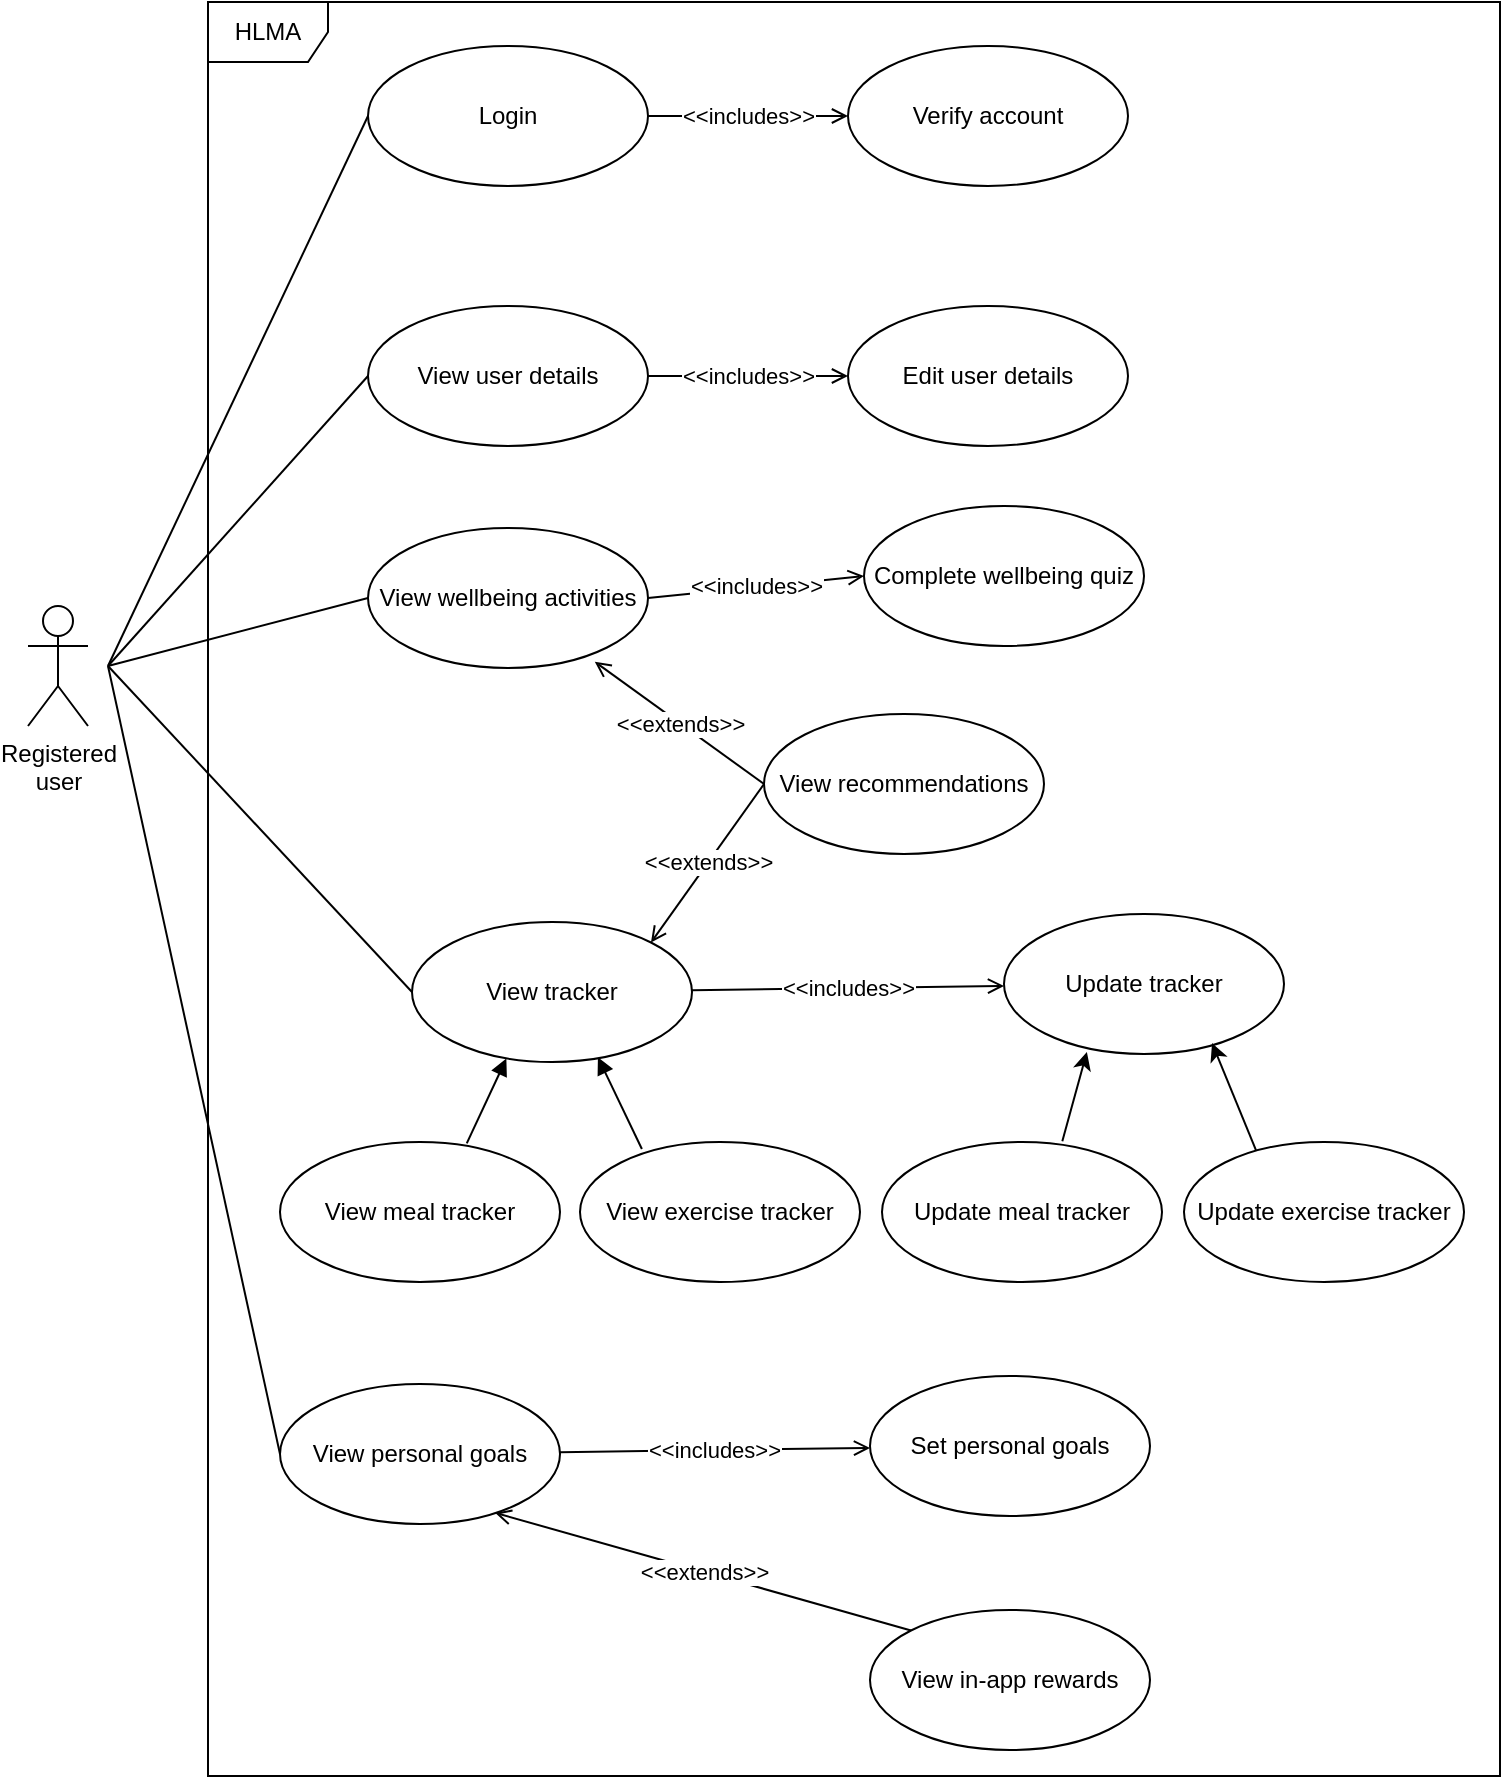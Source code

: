 <mxfile version="20.4.1" type="github">
  <diagram id="Iv71ZyVEkk0wnfyG-dyE" name="Page-1">
    <mxGraphModel dx="1896" dy="1005" grid="0" gridSize="10" guides="1" tooltips="1" connect="1" arrows="1" fold="1" page="0" pageScale="1" pageWidth="827" pageHeight="1169" math="0" shadow="0">
      <root>
        <mxCell id="0" />
        <mxCell id="1" parent="0" />
        <mxCell id="U6Mo1cGebeO-2rWxppmE-1" style="rounded=0;orthogonalLoop=1;jettySize=auto;html=1;entryX=0;entryY=0.5;entryDx=0;entryDy=0;endArrow=none;endFill=0;" parent="1" target="U6Mo1cGebeO-2rWxppmE-6" edge="1">
          <mxGeometry relative="1" as="geometry">
            <mxPoint x="120" y="410" as="sourcePoint" />
          </mxGeometry>
        </mxCell>
        <mxCell id="U6Mo1cGebeO-2rWxppmE-2" style="edgeStyle=none;rounded=0;orthogonalLoop=1;jettySize=auto;html=1;entryX=0;entryY=0.5;entryDx=0;entryDy=0;endArrow=none;endFill=0;" parent="1" target="U6Mo1cGebeO-2rWxppmE-23" edge="1">
          <mxGeometry relative="1" as="geometry">
            <mxPoint x="120" y="410" as="sourcePoint" />
            <mxPoint x="270.503" y="290.251" as="targetPoint" />
          </mxGeometry>
        </mxCell>
        <mxCell id="U6Mo1cGebeO-2rWxppmE-3" value="Registered&lt;br&gt;user" style="shape=umlActor;verticalLabelPosition=bottom;verticalAlign=top;html=1;spacingRight=0;spacingLeft=0;" parent="1" vertex="1">
          <mxGeometry x="80" y="380" width="30" height="60" as="geometry" />
        </mxCell>
        <mxCell id="U6Mo1cGebeO-2rWxppmE-4" value="HLMA" style="shape=umlFrame;whiteSpace=wrap;html=1;" parent="1" vertex="1">
          <mxGeometry x="170" y="78" width="646" height="887" as="geometry" />
        </mxCell>
        <mxCell id="U6Mo1cGebeO-2rWxppmE-5" value="&amp;lt;&amp;lt;includes&amp;gt;&amp;gt;" style="edgeStyle=none;rounded=0;orthogonalLoop=1;jettySize=auto;html=1;exitX=1;exitY=0.5;exitDx=0;exitDy=0;entryX=0;entryY=0.5;entryDx=0;entryDy=0;endArrow=open;endFill=0;" parent="1" source="U6Mo1cGebeO-2rWxppmE-6" target="U6Mo1cGebeO-2rWxppmE-10" edge="1">
          <mxGeometry relative="1" as="geometry" />
        </mxCell>
        <mxCell id="U6Mo1cGebeO-2rWxppmE-6" value="Login" style="ellipse;whiteSpace=wrap;html=1;" parent="1" vertex="1">
          <mxGeometry x="250" y="100" width="140" height="70" as="geometry" />
        </mxCell>
        <mxCell id="U6Mo1cGebeO-2rWxppmE-10" value="Verify account" style="ellipse;whiteSpace=wrap;html=1;" parent="1" vertex="1">
          <mxGeometry x="490" y="100" width="140" height="70" as="geometry" />
        </mxCell>
        <mxCell id="U6Mo1cGebeO-2rWxppmE-31" value="&amp;lt;&amp;lt;includes&amp;gt;&amp;gt;" style="edgeStyle=orthogonalEdgeStyle;rounded=0;orthogonalLoop=1;jettySize=auto;html=1;endArrow=open;endFill=0;" parent="1" source="U6Mo1cGebeO-2rWxppmE-23" target="U6Mo1cGebeO-2rWxppmE-28" edge="1">
          <mxGeometry relative="1" as="geometry" />
        </mxCell>
        <mxCell id="U6Mo1cGebeO-2rWxppmE-23" value="View user details" style="ellipse;whiteSpace=wrap;html=1;" parent="1" vertex="1">
          <mxGeometry x="250" y="230" width="140" height="70" as="geometry" />
        </mxCell>
        <mxCell id="U6Mo1cGebeO-2rWxppmE-28" value="Edit user details" style="ellipse;whiteSpace=wrap;html=1;" parent="1" vertex="1">
          <mxGeometry x="490" y="230" width="140" height="70" as="geometry" />
        </mxCell>
        <mxCell id="U6Mo1cGebeO-2rWxppmE-36" value="&amp;lt;&amp;lt;includes&amp;gt;&amp;gt;" style="rounded=0;orthogonalLoop=1;jettySize=auto;html=1;endArrow=open;endFill=0;" parent="1" source="U6Mo1cGebeO-2rWxppmE-32" target="U6Mo1cGebeO-2rWxppmE-33" edge="1">
          <mxGeometry relative="1" as="geometry" />
        </mxCell>
        <mxCell id="U6Mo1cGebeO-2rWxppmE-39" style="rounded=0;orthogonalLoop=1;jettySize=auto;html=1;entryX=0.667;entryY=0.01;entryDx=0;entryDy=0;exitX=0.337;exitY=0.975;exitDx=0;exitDy=0;entryPerimeter=0;endArrow=none;endFill=0;startArrow=block;startFill=1;exitPerimeter=0;" parent="1" source="U6Mo1cGebeO-2rWxppmE-32" target="U6Mo1cGebeO-2rWxppmE-37" edge="1">
          <mxGeometry relative="1" as="geometry" />
        </mxCell>
        <mxCell id="U6Mo1cGebeO-2rWxppmE-40" style="edgeStyle=none;rounded=0;orthogonalLoop=1;jettySize=auto;html=1;entryX=0.221;entryY=0.05;entryDx=0;entryDy=0;entryPerimeter=0;startArrow=block;startFill=1;endArrow=none;endFill=0;exitX=0.664;exitY=0.966;exitDx=0;exitDy=0;exitPerimeter=0;" parent="1" source="U6Mo1cGebeO-2rWxppmE-32" target="U6Mo1cGebeO-2rWxppmE-38" edge="1">
          <mxGeometry relative="1" as="geometry" />
        </mxCell>
        <mxCell id="U6Mo1cGebeO-2rWxppmE-32" value="View tracker" style="ellipse;whiteSpace=wrap;html=1;" parent="1" vertex="1">
          <mxGeometry x="272" y="538" width="140" height="70" as="geometry" />
        </mxCell>
        <mxCell id="U6Mo1cGebeO-2rWxppmE-33" value="Update tracker" style="ellipse;whiteSpace=wrap;html=1;" parent="1" vertex="1">
          <mxGeometry x="568" y="534" width="140" height="70" as="geometry" />
        </mxCell>
        <mxCell id="U6Mo1cGebeO-2rWxppmE-34" style="edgeStyle=none;rounded=0;orthogonalLoop=1;jettySize=auto;html=1;entryX=0;entryY=0.5;entryDx=0;entryDy=0;endArrow=none;endFill=0;" parent="1" target="U6Mo1cGebeO-2rWxppmE-32" edge="1">
          <mxGeometry relative="1" as="geometry">
            <mxPoint x="120" y="410" as="sourcePoint" />
            <mxPoint x="265.04" y="264.01" as="targetPoint" />
          </mxGeometry>
        </mxCell>
        <mxCell id="U6Mo1cGebeO-2rWxppmE-37" value="View meal tracker" style="ellipse;whiteSpace=wrap;html=1;" parent="1" vertex="1">
          <mxGeometry x="206" y="648" width="140" height="70" as="geometry" />
        </mxCell>
        <mxCell id="U6Mo1cGebeO-2rWxppmE-38" value="View exercise tracker" style="ellipse;whiteSpace=wrap;html=1;" parent="1" vertex="1">
          <mxGeometry x="356" y="648" width="140" height="70" as="geometry" />
        </mxCell>
        <mxCell id="U6Mo1cGebeO-2rWxppmE-46" value="&amp;lt;&amp;lt;includes&amp;gt;&amp;gt;" style="edgeStyle=none;rounded=0;orthogonalLoop=1;jettySize=auto;html=1;exitX=1;exitY=0.5;exitDx=0;exitDy=0;entryX=0;entryY=0.5;entryDx=0;entryDy=0;endArrow=open;endFill=0;" parent="1" source="U6Mo1cGebeO-2rWxppmE-43" target="U6Mo1cGebeO-2rWxppmE-45" edge="1">
          <mxGeometry relative="1" as="geometry" />
        </mxCell>
        <mxCell id="U6Mo1cGebeO-2rWxppmE-43" value="View wellbeing activities" style="ellipse;whiteSpace=wrap;html=1;" parent="1" vertex="1">
          <mxGeometry x="250" y="341" width="140" height="70" as="geometry" />
        </mxCell>
        <mxCell id="U6Mo1cGebeO-2rWxppmE-44" style="edgeStyle=none;rounded=0;orthogonalLoop=1;jettySize=auto;html=1;endArrow=none;endFill=0;entryX=0;entryY=0.5;entryDx=0;entryDy=0;" parent="1" target="U6Mo1cGebeO-2rWxppmE-43" edge="1">
          <mxGeometry relative="1" as="geometry">
            <mxPoint x="120" y="410" as="sourcePoint" />
            <mxPoint x="260.0" y="385" as="targetPoint" />
          </mxGeometry>
        </mxCell>
        <mxCell id="U6Mo1cGebeO-2rWxppmE-45" value="Complete wellbeing quiz" style="ellipse;whiteSpace=wrap;html=1;" parent="1" vertex="1">
          <mxGeometry x="498" y="330" width="140" height="70" as="geometry" />
        </mxCell>
        <mxCell id="U6Mo1cGebeO-2rWxppmE-49" value="&amp;lt;&amp;lt;includes&amp;gt;&amp;gt;" style="edgeStyle=none;rounded=0;orthogonalLoop=1;jettySize=auto;html=1;endArrow=open;endFill=0;" parent="1" source="U6Mo1cGebeO-2rWxppmE-47" target="U6Mo1cGebeO-2rWxppmE-48" edge="1">
          <mxGeometry relative="1" as="geometry" />
        </mxCell>
        <mxCell id="U6Mo1cGebeO-2rWxppmE-47" value="View personal goals" style="ellipse;whiteSpace=wrap;html=1;" parent="1" vertex="1">
          <mxGeometry x="206" y="769" width="140" height="70" as="geometry" />
        </mxCell>
        <mxCell id="U6Mo1cGebeO-2rWxppmE-48" value="Set personal goals" style="ellipse;whiteSpace=wrap;html=1;" parent="1" vertex="1">
          <mxGeometry x="501" y="765" width="140" height="70" as="geometry" />
        </mxCell>
        <mxCell id="U6Mo1cGebeO-2rWxppmE-51" value="&amp;lt;&amp;lt;extends&amp;gt;&amp;gt;" style="edgeStyle=none;rounded=0;orthogonalLoop=1;jettySize=auto;html=1;exitX=0;exitY=0;exitDx=0;exitDy=0;entryX=0.768;entryY=0.92;entryDx=0;entryDy=0;entryPerimeter=0;endArrow=open;endFill=0;" parent="1" source="U6Mo1cGebeO-2rWxppmE-50" target="U6Mo1cGebeO-2rWxppmE-47" edge="1">
          <mxGeometry relative="1" as="geometry" />
        </mxCell>
        <mxCell id="U6Mo1cGebeO-2rWxppmE-50" value="View in-app rewards" style="ellipse;whiteSpace=wrap;html=1;" parent="1" vertex="1">
          <mxGeometry x="501" y="882" width="140" height="70" as="geometry" />
        </mxCell>
        <mxCell id="U6Mo1cGebeO-2rWxppmE-52" style="edgeStyle=none;rounded=0;orthogonalLoop=1;jettySize=auto;html=1;endArrow=none;endFill=0;entryX=0;entryY=0.5;entryDx=0;entryDy=0;" parent="1" target="U6Mo1cGebeO-2rWxppmE-47" edge="1">
          <mxGeometry relative="1" as="geometry">
            <mxPoint x="120" y="410" as="sourcePoint" />
            <mxPoint x="260.0" y="595" as="targetPoint" />
          </mxGeometry>
        </mxCell>
        <mxCell id="U6Mo1cGebeO-2rWxppmE-54" value="&amp;lt;&amp;lt;extends&amp;gt;&amp;gt;" style="edgeStyle=none;rounded=0;orthogonalLoop=1;jettySize=auto;html=1;exitX=0;exitY=0.5;exitDx=0;exitDy=0;entryX=1;entryY=0;entryDx=0;entryDy=0;endArrow=open;endFill=0;" parent="1" source="U6Mo1cGebeO-2rWxppmE-53" target="U6Mo1cGebeO-2rWxppmE-32" edge="1">
          <mxGeometry relative="1" as="geometry">
            <Array as="points" />
          </mxGeometry>
        </mxCell>
        <mxCell id="U6Mo1cGebeO-2rWxppmE-55" value="&amp;lt;&amp;lt;extends&amp;gt;&amp;gt;" style="edgeStyle=none;rounded=0;orthogonalLoop=1;jettySize=auto;html=1;exitX=0;exitY=0.5;exitDx=0;exitDy=0;entryX=0.81;entryY=0.955;entryDx=0;entryDy=0;endArrow=open;endFill=0;entryPerimeter=0;" parent="1" source="U6Mo1cGebeO-2rWxppmE-53" target="U6Mo1cGebeO-2rWxppmE-43" edge="1">
          <mxGeometry relative="1" as="geometry">
            <Array as="points" />
          </mxGeometry>
        </mxCell>
        <mxCell id="U6Mo1cGebeO-2rWxppmE-53" value="View recommendations" style="ellipse;whiteSpace=wrap;html=1;" parent="1" vertex="1">
          <mxGeometry x="448" y="434" width="140" height="70" as="geometry" />
        </mxCell>
        <mxCell id="Tg2sLDgzrEw8H6M97QCM-2" value="Update meal tracker" style="ellipse;whiteSpace=wrap;html=1;" vertex="1" parent="1">
          <mxGeometry x="507" y="648" width="140" height="70" as="geometry" />
        </mxCell>
        <mxCell id="Tg2sLDgzrEw8H6M97QCM-3" value="Update exercise tracker" style="ellipse;whiteSpace=wrap;html=1;" vertex="1" parent="1">
          <mxGeometry x="658" y="648" width="140" height="70" as="geometry" />
        </mxCell>
        <mxCell id="Tg2sLDgzrEw8H6M97QCM-7" style="edgeStyle=none;rounded=0;orthogonalLoop=1;jettySize=auto;html=1;entryX=0.296;entryY=0.986;entryDx=0;entryDy=0;entryPerimeter=0;exitX=0.644;exitY=-0.006;exitDx=0;exitDy=0;exitPerimeter=0;" edge="1" parent="1" source="Tg2sLDgzrEw8H6M97QCM-2" target="U6Mo1cGebeO-2rWxppmE-33">
          <mxGeometry relative="1" as="geometry">
            <mxPoint x="361.16" y="550.87" as="sourcePoint" />
            <mxPoint x="586" y="647" as="targetPoint" />
          </mxGeometry>
        </mxCell>
        <mxCell id="Tg2sLDgzrEw8H6M97QCM-8" style="edgeStyle=none;rounded=0;orthogonalLoop=1;jettySize=auto;html=1;exitX=0.257;exitY=0.058;exitDx=0;exitDy=0;entryX=0.743;entryY=0.922;entryDx=0;entryDy=0;exitPerimeter=0;entryPerimeter=0;" edge="1" parent="1" source="Tg2sLDgzrEw8H6M97QCM-3" target="U6Mo1cGebeO-2rWxppmE-33">
          <mxGeometry relative="1" as="geometry">
            <mxPoint x="587" y="548" as="sourcePoint" />
            <mxPoint x="581" y="464" as="targetPoint" />
          </mxGeometry>
        </mxCell>
        <mxCell id="Tg2sLDgzrEw8H6M97QCM-9" style="edgeStyle=none;rounded=0;orthogonalLoop=1;jettySize=auto;html=1;exitX=0.5;exitY=1;exitDx=0;exitDy=0;" edge="1" parent="1" source="U6Mo1cGebeO-2rWxppmE-50" target="U6Mo1cGebeO-2rWxppmE-50">
          <mxGeometry relative="1" as="geometry" />
        </mxCell>
      </root>
    </mxGraphModel>
  </diagram>
</mxfile>
